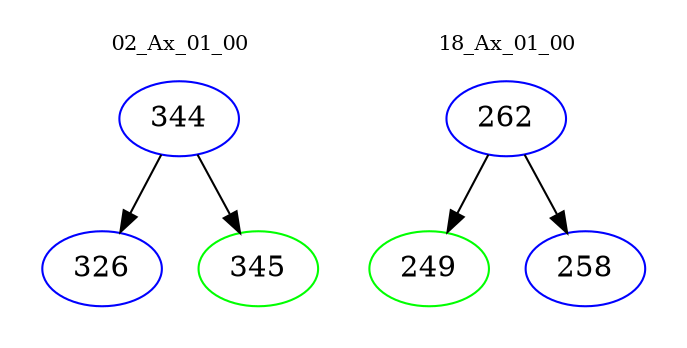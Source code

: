 digraph{
subgraph cluster_0 {
color = white
label = "02_Ax_01_00";
fontsize=10;
T0_344 [label="344", color="blue"]
T0_344 -> T0_326 [color="black"]
T0_326 [label="326", color="blue"]
T0_344 -> T0_345 [color="black"]
T0_345 [label="345", color="green"]
}
subgraph cluster_1 {
color = white
label = "18_Ax_01_00";
fontsize=10;
T1_262 [label="262", color="blue"]
T1_262 -> T1_249 [color="black"]
T1_249 [label="249", color="green"]
T1_262 -> T1_258 [color="black"]
T1_258 [label="258", color="blue"]
}
}
